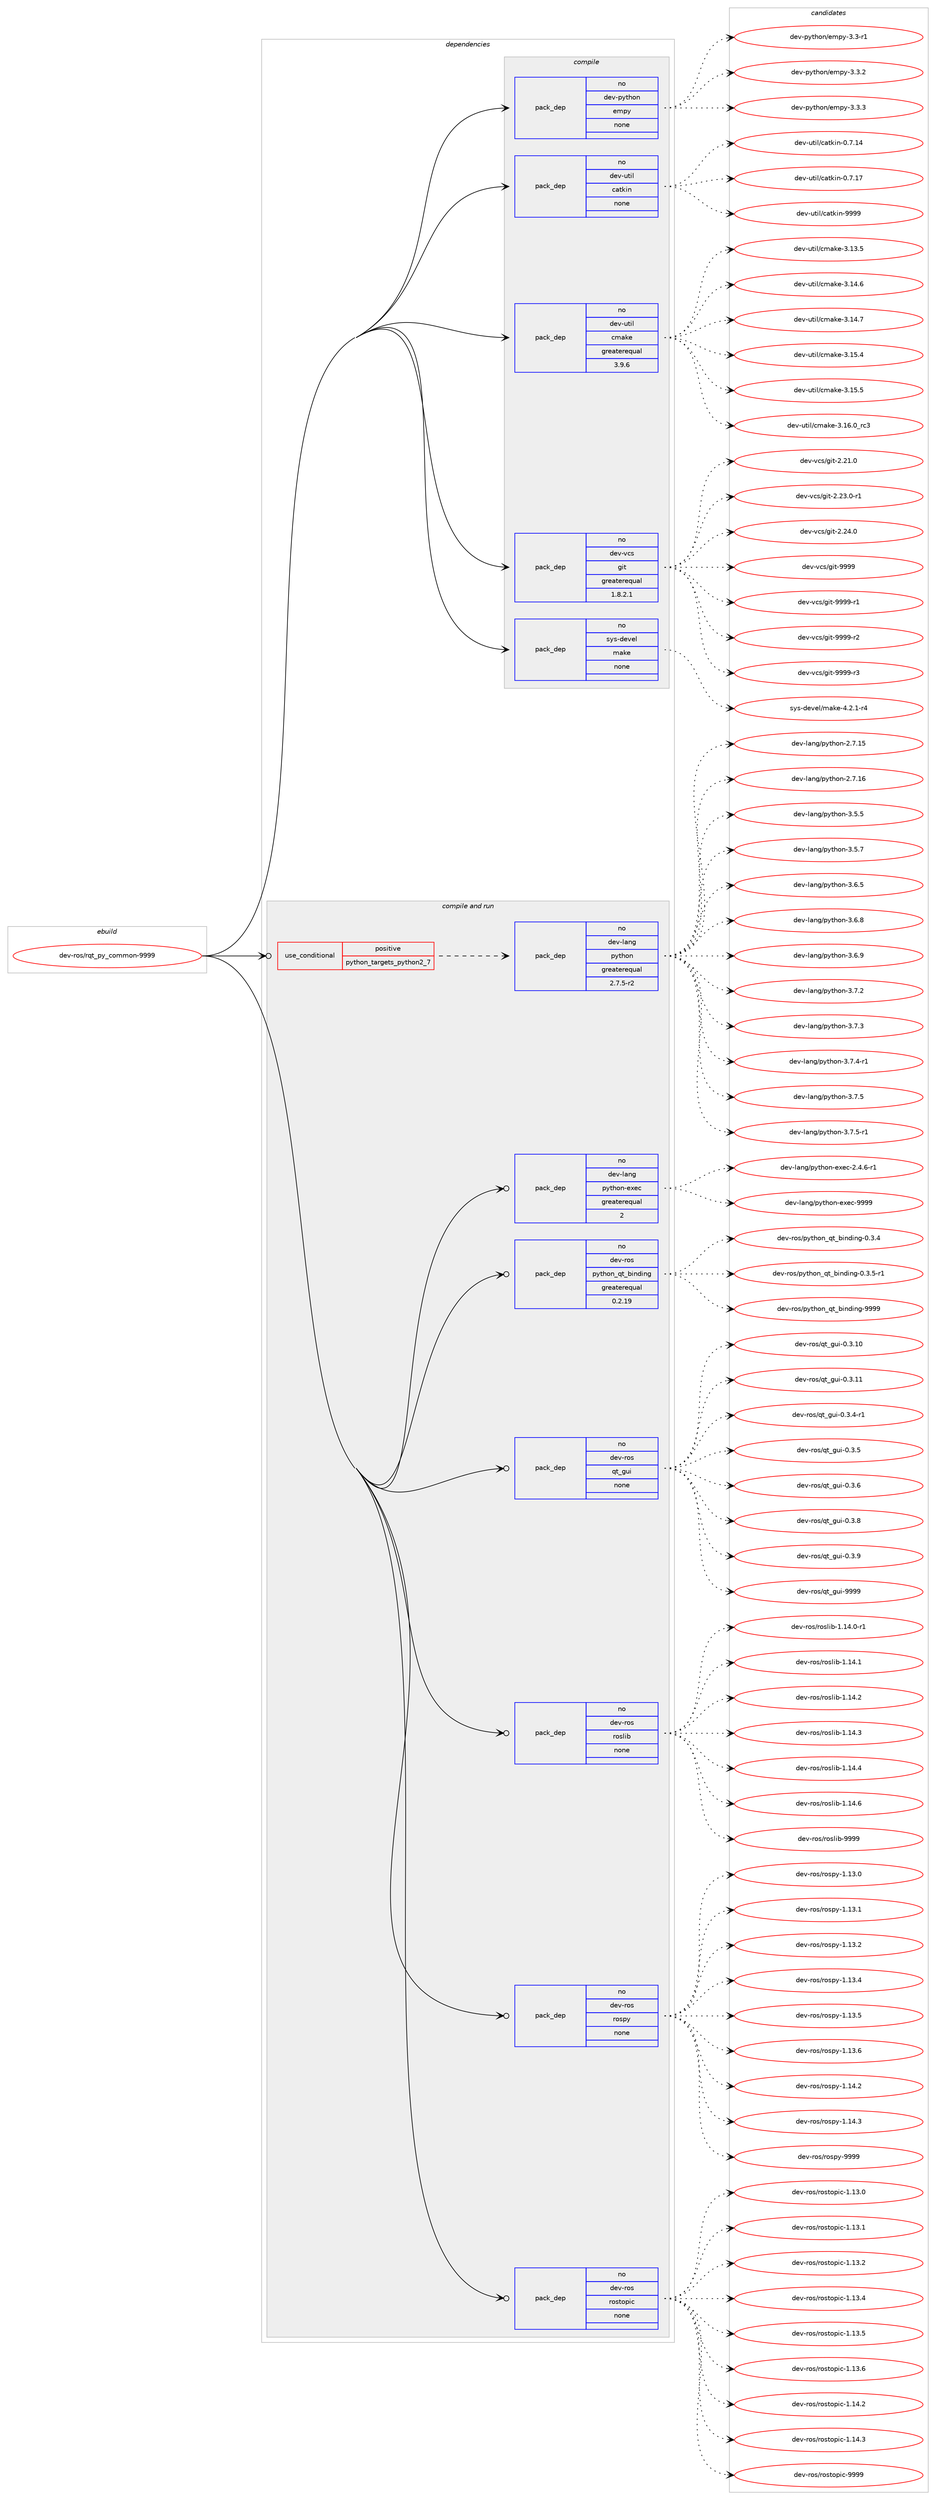 digraph prolog {

# *************
# Graph options
# *************

newrank=true;
concentrate=true;
compound=true;
graph [rankdir=LR,fontname=Helvetica,fontsize=10,ranksep=1.5];#, ranksep=2.5, nodesep=0.2];
edge  [arrowhead=vee];
node  [fontname=Helvetica,fontsize=10];

# **********
# The ebuild
# **********

subgraph cluster_leftcol {
color=gray;
rank=same;
label=<<i>ebuild</i>>;
id [label="dev-ros/rqt_py_common-9999", color=red, width=4, href="../dev-ros/rqt_py_common-9999.svg"];
}

# ****************
# The dependencies
# ****************

subgraph cluster_midcol {
color=gray;
label=<<i>dependencies</i>>;
subgraph cluster_compile {
fillcolor="#eeeeee";
style=filled;
label=<<i>compile</i>>;
subgraph pack498711 {
dependency665918 [label=<<TABLE BORDER="0" CELLBORDER="1" CELLSPACING="0" CELLPADDING="4" WIDTH="220"><TR><TD ROWSPAN="6" CELLPADDING="30">pack_dep</TD></TR><TR><TD WIDTH="110">no</TD></TR><TR><TD>dev-python</TD></TR><TR><TD>empy</TD></TR><TR><TD>none</TD></TR><TR><TD></TD></TR></TABLE>>, shape=none, color=blue];
}
id:e -> dependency665918:w [weight=20,style="solid",arrowhead="vee"];
subgraph pack498712 {
dependency665919 [label=<<TABLE BORDER="0" CELLBORDER="1" CELLSPACING="0" CELLPADDING="4" WIDTH="220"><TR><TD ROWSPAN="6" CELLPADDING="30">pack_dep</TD></TR><TR><TD WIDTH="110">no</TD></TR><TR><TD>dev-util</TD></TR><TR><TD>catkin</TD></TR><TR><TD>none</TD></TR><TR><TD></TD></TR></TABLE>>, shape=none, color=blue];
}
id:e -> dependency665919:w [weight=20,style="solid",arrowhead="vee"];
subgraph pack498713 {
dependency665920 [label=<<TABLE BORDER="0" CELLBORDER="1" CELLSPACING="0" CELLPADDING="4" WIDTH="220"><TR><TD ROWSPAN="6" CELLPADDING="30">pack_dep</TD></TR><TR><TD WIDTH="110">no</TD></TR><TR><TD>dev-util</TD></TR><TR><TD>cmake</TD></TR><TR><TD>greaterequal</TD></TR><TR><TD>3.9.6</TD></TR></TABLE>>, shape=none, color=blue];
}
id:e -> dependency665920:w [weight=20,style="solid",arrowhead="vee"];
subgraph pack498714 {
dependency665921 [label=<<TABLE BORDER="0" CELLBORDER="1" CELLSPACING="0" CELLPADDING="4" WIDTH="220"><TR><TD ROWSPAN="6" CELLPADDING="30">pack_dep</TD></TR><TR><TD WIDTH="110">no</TD></TR><TR><TD>dev-vcs</TD></TR><TR><TD>git</TD></TR><TR><TD>greaterequal</TD></TR><TR><TD>1.8.2.1</TD></TR></TABLE>>, shape=none, color=blue];
}
id:e -> dependency665921:w [weight=20,style="solid",arrowhead="vee"];
subgraph pack498715 {
dependency665922 [label=<<TABLE BORDER="0" CELLBORDER="1" CELLSPACING="0" CELLPADDING="4" WIDTH="220"><TR><TD ROWSPAN="6" CELLPADDING="30">pack_dep</TD></TR><TR><TD WIDTH="110">no</TD></TR><TR><TD>sys-devel</TD></TR><TR><TD>make</TD></TR><TR><TD>none</TD></TR><TR><TD></TD></TR></TABLE>>, shape=none, color=blue];
}
id:e -> dependency665922:w [weight=20,style="solid",arrowhead="vee"];
}
subgraph cluster_compileandrun {
fillcolor="#eeeeee";
style=filled;
label=<<i>compile and run</i>>;
subgraph cond155301 {
dependency665923 [label=<<TABLE BORDER="0" CELLBORDER="1" CELLSPACING="0" CELLPADDING="4"><TR><TD ROWSPAN="3" CELLPADDING="10">use_conditional</TD></TR><TR><TD>positive</TD></TR><TR><TD>python_targets_python2_7</TD></TR></TABLE>>, shape=none, color=red];
subgraph pack498716 {
dependency665924 [label=<<TABLE BORDER="0" CELLBORDER="1" CELLSPACING="0" CELLPADDING="4" WIDTH="220"><TR><TD ROWSPAN="6" CELLPADDING="30">pack_dep</TD></TR><TR><TD WIDTH="110">no</TD></TR><TR><TD>dev-lang</TD></TR><TR><TD>python</TD></TR><TR><TD>greaterequal</TD></TR><TR><TD>2.7.5-r2</TD></TR></TABLE>>, shape=none, color=blue];
}
dependency665923:e -> dependency665924:w [weight=20,style="dashed",arrowhead="vee"];
}
id:e -> dependency665923:w [weight=20,style="solid",arrowhead="odotvee"];
subgraph pack498717 {
dependency665925 [label=<<TABLE BORDER="0" CELLBORDER="1" CELLSPACING="0" CELLPADDING="4" WIDTH="220"><TR><TD ROWSPAN="6" CELLPADDING="30">pack_dep</TD></TR><TR><TD WIDTH="110">no</TD></TR><TR><TD>dev-lang</TD></TR><TR><TD>python-exec</TD></TR><TR><TD>greaterequal</TD></TR><TR><TD>2</TD></TR></TABLE>>, shape=none, color=blue];
}
id:e -> dependency665925:w [weight=20,style="solid",arrowhead="odotvee"];
subgraph pack498718 {
dependency665926 [label=<<TABLE BORDER="0" CELLBORDER="1" CELLSPACING="0" CELLPADDING="4" WIDTH="220"><TR><TD ROWSPAN="6" CELLPADDING="30">pack_dep</TD></TR><TR><TD WIDTH="110">no</TD></TR><TR><TD>dev-ros</TD></TR><TR><TD>python_qt_binding</TD></TR><TR><TD>greaterequal</TD></TR><TR><TD>0.2.19</TD></TR></TABLE>>, shape=none, color=blue];
}
id:e -> dependency665926:w [weight=20,style="solid",arrowhead="odotvee"];
subgraph pack498719 {
dependency665927 [label=<<TABLE BORDER="0" CELLBORDER="1" CELLSPACING="0" CELLPADDING="4" WIDTH="220"><TR><TD ROWSPAN="6" CELLPADDING="30">pack_dep</TD></TR><TR><TD WIDTH="110">no</TD></TR><TR><TD>dev-ros</TD></TR><TR><TD>qt_gui</TD></TR><TR><TD>none</TD></TR><TR><TD></TD></TR></TABLE>>, shape=none, color=blue];
}
id:e -> dependency665927:w [weight=20,style="solid",arrowhead="odotvee"];
subgraph pack498720 {
dependency665928 [label=<<TABLE BORDER="0" CELLBORDER="1" CELLSPACING="0" CELLPADDING="4" WIDTH="220"><TR><TD ROWSPAN="6" CELLPADDING="30">pack_dep</TD></TR><TR><TD WIDTH="110">no</TD></TR><TR><TD>dev-ros</TD></TR><TR><TD>roslib</TD></TR><TR><TD>none</TD></TR><TR><TD></TD></TR></TABLE>>, shape=none, color=blue];
}
id:e -> dependency665928:w [weight=20,style="solid",arrowhead="odotvee"];
subgraph pack498721 {
dependency665929 [label=<<TABLE BORDER="0" CELLBORDER="1" CELLSPACING="0" CELLPADDING="4" WIDTH="220"><TR><TD ROWSPAN="6" CELLPADDING="30">pack_dep</TD></TR><TR><TD WIDTH="110">no</TD></TR><TR><TD>dev-ros</TD></TR><TR><TD>rospy</TD></TR><TR><TD>none</TD></TR><TR><TD></TD></TR></TABLE>>, shape=none, color=blue];
}
id:e -> dependency665929:w [weight=20,style="solid",arrowhead="odotvee"];
subgraph pack498722 {
dependency665930 [label=<<TABLE BORDER="0" CELLBORDER="1" CELLSPACING="0" CELLPADDING="4" WIDTH="220"><TR><TD ROWSPAN="6" CELLPADDING="30">pack_dep</TD></TR><TR><TD WIDTH="110">no</TD></TR><TR><TD>dev-ros</TD></TR><TR><TD>rostopic</TD></TR><TR><TD>none</TD></TR><TR><TD></TD></TR></TABLE>>, shape=none, color=blue];
}
id:e -> dependency665930:w [weight=20,style="solid",arrowhead="odotvee"];
}
subgraph cluster_run {
fillcolor="#eeeeee";
style=filled;
label=<<i>run</i>>;
}
}

# **************
# The candidates
# **************

subgraph cluster_choices {
rank=same;
color=gray;
label=<<i>candidates</i>>;

subgraph choice498711 {
color=black;
nodesep=1;
choice1001011184511212111610411111047101109112121455146514511449 [label="dev-python/empy-3.3-r1", color=red, width=4,href="../dev-python/empy-3.3-r1.svg"];
choice1001011184511212111610411111047101109112121455146514650 [label="dev-python/empy-3.3.2", color=red, width=4,href="../dev-python/empy-3.3.2.svg"];
choice1001011184511212111610411111047101109112121455146514651 [label="dev-python/empy-3.3.3", color=red, width=4,href="../dev-python/empy-3.3.3.svg"];
dependency665918:e -> choice1001011184511212111610411111047101109112121455146514511449:w [style=dotted,weight="100"];
dependency665918:e -> choice1001011184511212111610411111047101109112121455146514650:w [style=dotted,weight="100"];
dependency665918:e -> choice1001011184511212111610411111047101109112121455146514651:w [style=dotted,weight="100"];
}
subgraph choice498712 {
color=black;
nodesep=1;
choice1001011184511711610510847999711610710511045484655464952 [label="dev-util/catkin-0.7.14", color=red, width=4,href="../dev-util/catkin-0.7.14.svg"];
choice1001011184511711610510847999711610710511045484655464955 [label="dev-util/catkin-0.7.17", color=red, width=4,href="../dev-util/catkin-0.7.17.svg"];
choice100101118451171161051084799971161071051104557575757 [label="dev-util/catkin-9999", color=red, width=4,href="../dev-util/catkin-9999.svg"];
dependency665919:e -> choice1001011184511711610510847999711610710511045484655464952:w [style=dotted,weight="100"];
dependency665919:e -> choice1001011184511711610510847999711610710511045484655464955:w [style=dotted,weight="100"];
dependency665919:e -> choice100101118451171161051084799971161071051104557575757:w [style=dotted,weight="100"];
}
subgraph choice498713 {
color=black;
nodesep=1;
choice1001011184511711610510847991099710710145514649514653 [label="dev-util/cmake-3.13.5", color=red, width=4,href="../dev-util/cmake-3.13.5.svg"];
choice1001011184511711610510847991099710710145514649524654 [label="dev-util/cmake-3.14.6", color=red, width=4,href="../dev-util/cmake-3.14.6.svg"];
choice1001011184511711610510847991099710710145514649524655 [label="dev-util/cmake-3.14.7", color=red, width=4,href="../dev-util/cmake-3.14.7.svg"];
choice1001011184511711610510847991099710710145514649534652 [label="dev-util/cmake-3.15.4", color=red, width=4,href="../dev-util/cmake-3.15.4.svg"];
choice1001011184511711610510847991099710710145514649534653 [label="dev-util/cmake-3.15.5", color=red, width=4,href="../dev-util/cmake-3.15.5.svg"];
choice1001011184511711610510847991099710710145514649544648951149951 [label="dev-util/cmake-3.16.0_rc3", color=red, width=4,href="../dev-util/cmake-3.16.0_rc3.svg"];
dependency665920:e -> choice1001011184511711610510847991099710710145514649514653:w [style=dotted,weight="100"];
dependency665920:e -> choice1001011184511711610510847991099710710145514649524654:w [style=dotted,weight="100"];
dependency665920:e -> choice1001011184511711610510847991099710710145514649524655:w [style=dotted,weight="100"];
dependency665920:e -> choice1001011184511711610510847991099710710145514649534652:w [style=dotted,weight="100"];
dependency665920:e -> choice1001011184511711610510847991099710710145514649534653:w [style=dotted,weight="100"];
dependency665920:e -> choice1001011184511711610510847991099710710145514649544648951149951:w [style=dotted,weight="100"];
}
subgraph choice498714 {
color=black;
nodesep=1;
choice10010111845118991154710310511645504650494648 [label="dev-vcs/git-2.21.0", color=red, width=4,href="../dev-vcs/git-2.21.0.svg"];
choice100101118451189911547103105116455046505146484511449 [label="dev-vcs/git-2.23.0-r1", color=red, width=4,href="../dev-vcs/git-2.23.0-r1.svg"];
choice10010111845118991154710310511645504650524648 [label="dev-vcs/git-2.24.0", color=red, width=4,href="../dev-vcs/git-2.24.0.svg"];
choice1001011184511899115471031051164557575757 [label="dev-vcs/git-9999", color=red, width=4,href="../dev-vcs/git-9999.svg"];
choice10010111845118991154710310511645575757574511449 [label="dev-vcs/git-9999-r1", color=red, width=4,href="../dev-vcs/git-9999-r1.svg"];
choice10010111845118991154710310511645575757574511450 [label="dev-vcs/git-9999-r2", color=red, width=4,href="../dev-vcs/git-9999-r2.svg"];
choice10010111845118991154710310511645575757574511451 [label="dev-vcs/git-9999-r3", color=red, width=4,href="../dev-vcs/git-9999-r3.svg"];
dependency665921:e -> choice10010111845118991154710310511645504650494648:w [style=dotted,weight="100"];
dependency665921:e -> choice100101118451189911547103105116455046505146484511449:w [style=dotted,weight="100"];
dependency665921:e -> choice10010111845118991154710310511645504650524648:w [style=dotted,weight="100"];
dependency665921:e -> choice1001011184511899115471031051164557575757:w [style=dotted,weight="100"];
dependency665921:e -> choice10010111845118991154710310511645575757574511449:w [style=dotted,weight="100"];
dependency665921:e -> choice10010111845118991154710310511645575757574511450:w [style=dotted,weight="100"];
dependency665921:e -> choice10010111845118991154710310511645575757574511451:w [style=dotted,weight="100"];
}
subgraph choice498715 {
color=black;
nodesep=1;
choice1151211154510010111810110847109971071014552465046494511452 [label="sys-devel/make-4.2.1-r4", color=red, width=4,href="../sys-devel/make-4.2.1-r4.svg"];
dependency665922:e -> choice1151211154510010111810110847109971071014552465046494511452:w [style=dotted,weight="100"];
}
subgraph choice498716 {
color=black;
nodesep=1;
choice10010111845108971101034711212111610411111045504655464953 [label="dev-lang/python-2.7.15", color=red, width=4,href="../dev-lang/python-2.7.15.svg"];
choice10010111845108971101034711212111610411111045504655464954 [label="dev-lang/python-2.7.16", color=red, width=4,href="../dev-lang/python-2.7.16.svg"];
choice100101118451089711010347112121116104111110455146534653 [label="dev-lang/python-3.5.5", color=red, width=4,href="../dev-lang/python-3.5.5.svg"];
choice100101118451089711010347112121116104111110455146534655 [label="dev-lang/python-3.5.7", color=red, width=4,href="../dev-lang/python-3.5.7.svg"];
choice100101118451089711010347112121116104111110455146544653 [label="dev-lang/python-3.6.5", color=red, width=4,href="../dev-lang/python-3.6.5.svg"];
choice100101118451089711010347112121116104111110455146544656 [label="dev-lang/python-3.6.8", color=red, width=4,href="../dev-lang/python-3.6.8.svg"];
choice100101118451089711010347112121116104111110455146544657 [label="dev-lang/python-3.6.9", color=red, width=4,href="../dev-lang/python-3.6.9.svg"];
choice100101118451089711010347112121116104111110455146554650 [label="dev-lang/python-3.7.2", color=red, width=4,href="../dev-lang/python-3.7.2.svg"];
choice100101118451089711010347112121116104111110455146554651 [label="dev-lang/python-3.7.3", color=red, width=4,href="../dev-lang/python-3.7.3.svg"];
choice1001011184510897110103471121211161041111104551465546524511449 [label="dev-lang/python-3.7.4-r1", color=red, width=4,href="../dev-lang/python-3.7.4-r1.svg"];
choice100101118451089711010347112121116104111110455146554653 [label="dev-lang/python-3.7.5", color=red, width=4,href="../dev-lang/python-3.7.5.svg"];
choice1001011184510897110103471121211161041111104551465546534511449 [label="dev-lang/python-3.7.5-r1", color=red, width=4,href="../dev-lang/python-3.7.5-r1.svg"];
dependency665924:e -> choice10010111845108971101034711212111610411111045504655464953:w [style=dotted,weight="100"];
dependency665924:e -> choice10010111845108971101034711212111610411111045504655464954:w [style=dotted,weight="100"];
dependency665924:e -> choice100101118451089711010347112121116104111110455146534653:w [style=dotted,weight="100"];
dependency665924:e -> choice100101118451089711010347112121116104111110455146534655:w [style=dotted,weight="100"];
dependency665924:e -> choice100101118451089711010347112121116104111110455146544653:w [style=dotted,weight="100"];
dependency665924:e -> choice100101118451089711010347112121116104111110455146544656:w [style=dotted,weight="100"];
dependency665924:e -> choice100101118451089711010347112121116104111110455146544657:w [style=dotted,weight="100"];
dependency665924:e -> choice100101118451089711010347112121116104111110455146554650:w [style=dotted,weight="100"];
dependency665924:e -> choice100101118451089711010347112121116104111110455146554651:w [style=dotted,weight="100"];
dependency665924:e -> choice1001011184510897110103471121211161041111104551465546524511449:w [style=dotted,weight="100"];
dependency665924:e -> choice100101118451089711010347112121116104111110455146554653:w [style=dotted,weight="100"];
dependency665924:e -> choice1001011184510897110103471121211161041111104551465546534511449:w [style=dotted,weight="100"];
}
subgraph choice498717 {
color=black;
nodesep=1;
choice10010111845108971101034711212111610411111045101120101994550465246544511449 [label="dev-lang/python-exec-2.4.6-r1", color=red, width=4,href="../dev-lang/python-exec-2.4.6-r1.svg"];
choice10010111845108971101034711212111610411111045101120101994557575757 [label="dev-lang/python-exec-9999", color=red, width=4,href="../dev-lang/python-exec-9999.svg"];
dependency665925:e -> choice10010111845108971101034711212111610411111045101120101994550465246544511449:w [style=dotted,weight="100"];
dependency665925:e -> choice10010111845108971101034711212111610411111045101120101994557575757:w [style=dotted,weight="100"];
}
subgraph choice498718 {
color=black;
nodesep=1;
choice1001011184511411111547112121116104111110951131169598105110100105110103454846514652 [label="dev-ros/python_qt_binding-0.3.4", color=red, width=4,href="../dev-ros/python_qt_binding-0.3.4.svg"];
choice10010111845114111115471121211161041111109511311695981051101001051101034548465146534511449 [label="dev-ros/python_qt_binding-0.3.5-r1", color=red, width=4,href="../dev-ros/python_qt_binding-0.3.5-r1.svg"];
choice10010111845114111115471121211161041111109511311695981051101001051101034557575757 [label="dev-ros/python_qt_binding-9999", color=red, width=4,href="../dev-ros/python_qt_binding-9999.svg"];
dependency665926:e -> choice1001011184511411111547112121116104111110951131169598105110100105110103454846514652:w [style=dotted,weight="100"];
dependency665926:e -> choice10010111845114111115471121211161041111109511311695981051101001051101034548465146534511449:w [style=dotted,weight="100"];
dependency665926:e -> choice10010111845114111115471121211161041111109511311695981051101001051101034557575757:w [style=dotted,weight="100"];
}
subgraph choice498719 {
color=black;
nodesep=1;
choice10010111845114111115471131169510311710545484651464948 [label="dev-ros/qt_gui-0.3.10", color=red, width=4,href="../dev-ros/qt_gui-0.3.10.svg"];
choice10010111845114111115471131169510311710545484651464949 [label="dev-ros/qt_gui-0.3.11", color=red, width=4,href="../dev-ros/qt_gui-0.3.11.svg"];
choice1001011184511411111547113116951031171054548465146524511449 [label="dev-ros/qt_gui-0.3.4-r1", color=red, width=4,href="../dev-ros/qt_gui-0.3.4-r1.svg"];
choice100101118451141111154711311695103117105454846514653 [label="dev-ros/qt_gui-0.3.5", color=red, width=4,href="../dev-ros/qt_gui-0.3.5.svg"];
choice100101118451141111154711311695103117105454846514654 [label="dev-ros/qt_gui-0.3.6", color=red, width=4,href="../dev-ros/qt_gui-0.3.6.svg"];
choice100101118451141111154711311695103117105454846514656 [label="dev-ros/qt_gui-0.3.8", color=red, width=4,href="../dev-ros/qt_gui-0.3.8.svg"];
choice100101118451141111154711311695103117105454846514657 [label="dev-ros/qt_gui-0.3.9", color=red, width=4,href="../dev-ros/qt_gui-0.3.9.svg"];
choice1001011184511411111547113116951031171054557575757 [label="dev-ros/qt_gui-9999", color=red, width=4,href="../dev-ros/qt_gui-9999.svg"];
dependency665927:e -> choice10010111845114111115471131169510311710545484651464948:w [style=dotted,weight="100"];
dependency665927:e -> choice10010111845114111115471131169510311710545484651464949:w [style=dotted,weight="100"];
dependency665927:e -> choice1001011184511411111547113116951031171054548465146524511449:w [style=dotted,weight="100"];
dependency665927:e -> choice100101118451141111154711311695103117105454846514653:w [style=dotted,weight="100"];
dependency665927:e -> choice100101118451141111154711311695103117105454846514654:w [style=dotted,weight="100"];
dependency665927:e -> choice100101118451141111154711311695103117105454846514656:w [style=dotted,weight="100"];
dependency665927:e -> choice100101118451141111154711311695103117105454846514657:w [style=dotted,weight="100"];
dependency665927:e -> choice1001011184511411111547113116951031171054557575757:w [style=dotted,weight="100"];
}
subgraph choice498720 {
color=black;
nodesep=1;
choice100101118451141111154711411111510810598454946495246484511449 [label="dev-ros/roslib-1.14.0-r1", color=red, width=4,href="../dev-ros/roslib-1.14.0-r1.svg"];
choice10010111845114111115471141111151081059845494649524649 [label="dev-ros/roslib-1.14.1", color=red, width=4,href="../dev-ros/roslib-1.14.1.svg"];
choice10010111845114111115471141111151081059845494649524650 [label="dev-ros/roslib-1.14.2", color=red, width=4,href="../dev-ros/roslib-1.14.2.svg"];
choice10010111845114111115471141111151081059845494649524651 [label="dev-ros/roslib-1.14.3", color=red, width=4,href="../dev-ros/roslib-1.14.3.svg"];
choice10010111845114111115471141111151081059845494649524652 [label="dev-ros/roslib-1.14.4", color=red, width=4,href="../dev-ros/roslib-1.14.4.svg"];
choice10010111845114111115471141111151081059845494649524654 [label="dev-ros/roslib-1.14.6", color=red, width=4,href="../dev-ros/roslib-1.14.6.svg"];
choice1001011184511411111547114111115108105984557575757 [label="dev-ros/roslib-9999", color=red, width=4,href="../dev-ros/roslib-9999.svg"];
dependency665928:e -> choice100101118451141111154711411111510810598454946495246484511449:w [style=dotted,weight="100"];
dependency665928:e -> choice10010111845114111115471141111151081059845494649524649:w [style=dotted,weight="100"];
dependency665928:e -> choice10010111845114111115471141111151081059845494649524650:w [style=dotted,weight="100"];
dependency665928:e -> choice10010111845114111115471141111151081059845494649524651:w [style=dotted,weight="100"];
dependency665928:e -> choice10010111845114111115471141111151081059845494649524652:w [style=dotted,weight="100"];
dependency665928:e -> choice10010111845114111115471141111151081059845494649524654:w [style=dotted,weight="100"];
dependency665928:e -> choice1001011184511411111547114111115108105984557575757:w [style=dotted,weight="100"];
}
subgraph choice498721 {
color=black;
nodesep=1;
choice100101118451141111154711411111511212145494649514648 [label="dev-ros/rospy-1.13.0", color=red, width=4,href="../dev-ros/rospy-1.13.0.svg"];
choice100101118451141111154711411111511212145494649514649 [label="dev-ros/rospy-1.13.1", color=red, width=4,href="../dev-ros/rospy-1.13.1.svg"];
choice100101118451141111154711411111511212145494649514650 [label="dev-ros/rospy-1.13.2", color=red, width=4,href="../dev-ros/rospy-1.13.2.svg"];
choice100101118451141111154711411111511212145494649514652 [label="dev-ros/rospy-1.13.4", color=red, width=4,href="../dev-ros/rospy-1.13.4.svg"];
choice100101118451141111154711411111511212145494649514653 [label="dev-ros/rospy-1.13.5", color=red, width=4,href="../dev-ros/rospy-1.13.5.svg"];
choice100101118451141111154711411111511212145494649514654 [label="dev-ros/rospy-1.13.6", color=red, width=4,href="../dev-ros/rospy-1.13.6.svg"];
choice100101118451141111154711411111511212145494649524650 [label="dev-ros/rospy-1.14.2", color=red, width=4,href="../dev-ros/rospy-1.14.2.svg"];
choice100101118451141111154711411111511212145494649524651 [label="dev-ros/rospy-1.14.3", color=red, width=4,href="../dev-ros/rospy-1.14.3.svg"];
choice10010111845114111115471141111151121214557575757 [label="dev-ros/rospy-9999", color=red, width=4,href="../dev-ros/rospy-9999.svg"];
dependency665929:e -> choice100101118451141111154711411111511212145494649514648:w [style=dotted,weight="100"];
dependency665929:e -> choice100101118451141111154711411111511212145494649514649:w [style=dotted,weight="100"];
dependency665929:e -> choice100101118451141111154711411111511212145494649514650:w [style=dotted,weight="100"];
dependency665929:e -> choice100101118451141111154711411111511212145494649514652:w [style=dotted,weight="100"];
dependency665929:e -> choice100101118451141111154711411111511212145494649514653:w [style=dotted,weight="100"];
dependency665929:e -> choice100101118451141111154711411111511212145494649514654:w [style=dotted,weight="100"];
dependency665929:e -> choice100101118451141111154711411111511212145494649524650:w [style=dotted,weight="100"];
dependency665929:e -> choice100101118451141111154711411111511212145494649524651:w [style=dotted,weight="100"];
dependency665929:e -> choice10010111845114111115471141111151121214557575757:w [style=dotted,weight="100"];
}
subgraph choice498722 {
color=black;
nodesep=1;
choice10010111845114111115471141111151161111121059945494649514648 [label="dev-ros/rostopic-1.13.0", color=red, width=4,href="../dev-ros/rostopic-1.13.0.svg"];
choice10010111845114111115471141111151161111121059945494649514649 [label="dev-ros/rostopic-1.13.1", color=red, width=4,href="../dev-ros/rostopic-1.13.1.svg"];
choice10010111845114111115471141111151161111121059945494649514650 [label="dev-ros/rostopic-1.13.2", color=red, width=4,href="../dev-ros/rostopic-1.13.2.svg"];
choice10010111845114111115471141111151161111121059945494649514652 [label="dev-ros/rostopic-1.13.4", color=red, width=4,href="../dev-ros/rostopic-1.13.4.svg"];
choice10010111845114111115471141111151161111121059945494649514653 [label="dev-ros/rostopic-1.13.5", color=red, width=4,href="../dev-ros/rostopic-1.13.5.svg"];
choice10010111845114111115471141111151161111121059945494649514654 [label="dev-ros/rostopic-1.13.6", color=red, width=4,href="../dev-ros/rostopic-1.13.6.svg"];
choice10010111845114111115471141111151161111121059945494649524650 [label="dev-ros/rostopic-1.14.2", color=red, width=4,href="../dev-ros/rostopic-1.14.2.svg"];
choice10010111845114111115471141111151161111121059945494649524651 [label="dev-ros/rostopic-1.14.3", color=red, width=4,href="../dev-ros/rostopic-1.14.3.svg"];
choice1001011184511411111547114111115116111112105994557575757 [label="dev-ros/rostopic-9999", color=red, width=4,href="../dev-ros/rostopic-9999.svg"];
dependency665930:e -> choice10010111845114111115471141111151161111121059945494649514648:w [style=dotted,weight="100"];
dependency665930:e -> choice10010111845114111115471141111151161111121059945494649514649:w [style=dotted,weight="100"];
dependency665930:e -> choice10010111845114111115471141111151161111121059945494649514650:w [style=dotted,weight="100"];
dependency665930:e -> choice10010111845114111115471141111151161111121059945494649514652:w [style=dotted,weight="100"];
dependency665930:e -> choice10010111845114111115471141111151161111121059945494649514653:w [style=dotted,weight="100"];
dependency665930:e -> choice10010111845114111115471141111151161111121059945494649514654:w [style=dotted,weight="100"];
dependency665930:e -> choice10010111845114111115471141111151161111121059945494649524650:w [style=dotted,weight="100"];
dependency665930:e -> choice10010111845114111115471141111151161111121059945494649524651:w [style=dotted,weight="100"];
dependency665930:e -> choice1001011184511411111547114111115116111112105994557575757:w [style=dotted,weight="100"];
}
}

}
